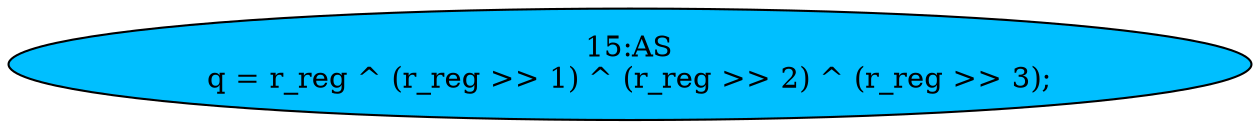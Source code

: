 strict digraph "" {
	node [label="\N"];
	"15:AS"	[ast="<pyverilog.vparser.ast.Assign object at 0x7f95adad8a10>",
		def_var="['q']",
		fillcolor=deepskyblue,
		label="15:AS
q = r_reg ^ (r_reg >> 1) ^ (r_reg >> 2) ^ (r_reg >> 3);",
		statements="[]",
		style=filled,
		typ=Assign,
		use_var="['r_reg', 'r_reg', 'r_reg', 'r_reg']"];
}
